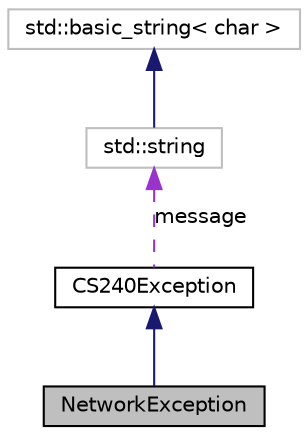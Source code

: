 digraph G
{
  bgcolor="transparent";
  edge [fontname="Helvetica",fontsize="10",labelfontname="Helvetica",labelfontsize="10"];
  node [fontname="Helvetica",fontsize="10",shape=record];
  Node1 [label="NetworkException",height=0.2,width=0.4,color="black", fillcolor="grey75", style="filled" fontcolor="black"];
  Node2 -> Node1 [dir=back,color="midnightblue",fontsize="10",style="solid",fontname="Helvetica"];
  Node2 [label="CS240Exception",height=0.2,width=0.4,color="black",URL="$de/d10/classCS240Exception.html"];
  Node3 -> Node2 [dir=back,color="darkorchid3",fontsize="10",style="dashed",label="message",fontname="Helvetica"];
  Node3 [label="std::string",height=0.2,width=0.4,color="grey75",tooltip="STL class."];
  Node4 -> Node3 [dir=back,color="midnightblue",fontsize="10",style="solid",fontname="Helvetica"];
  Node4 [label="std::basic_string\< char \>",height=0.2,width=0.4,color="grey75",tooltip="STL class."];
}
